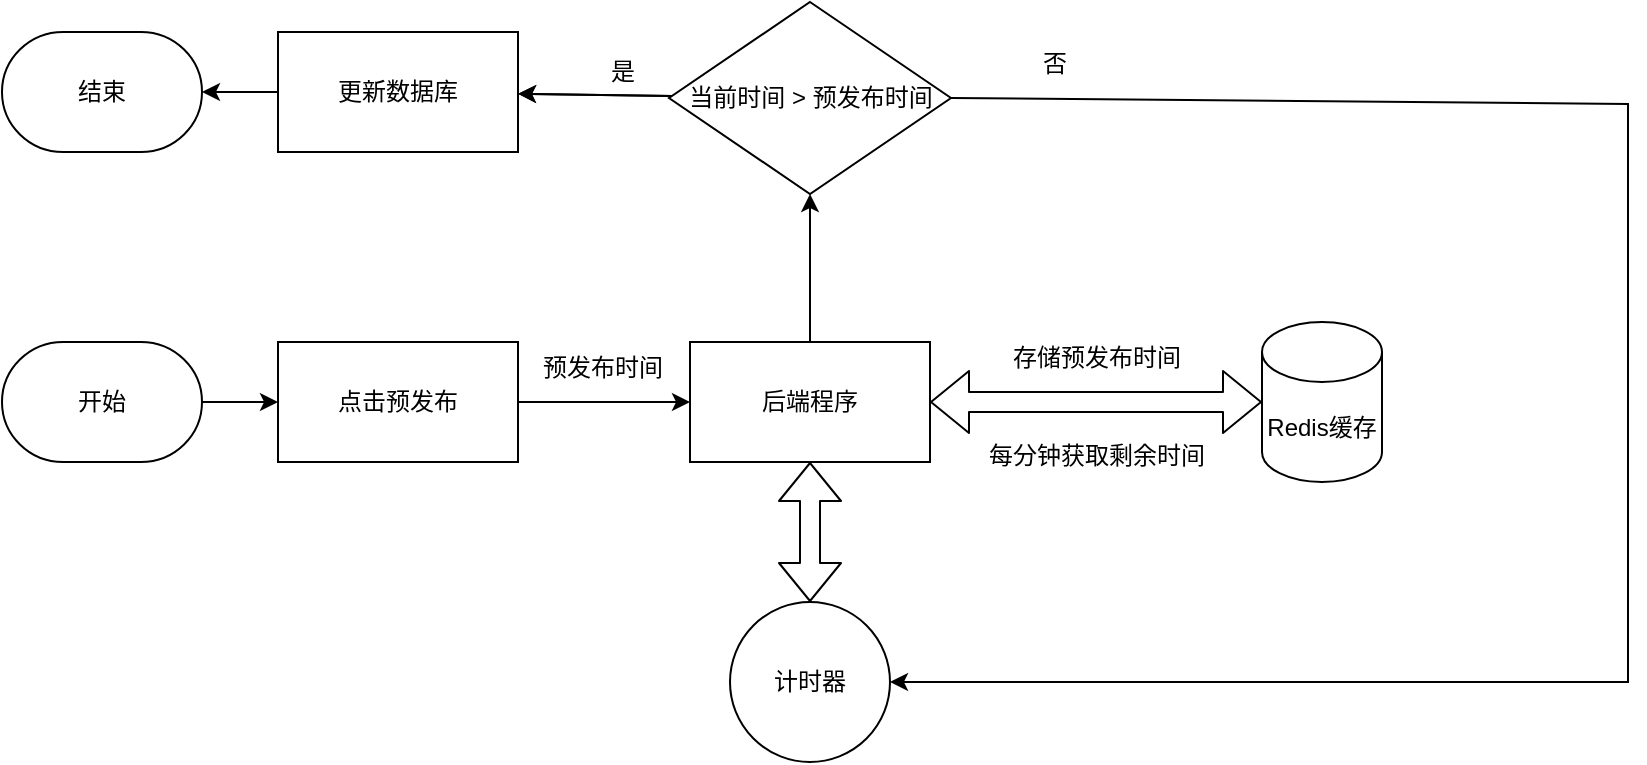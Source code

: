 <mxfile scale="1" border="20">
    <diagram id="CX3G9Xh7dB3GCvSDx5av" name="第 1 页">
        <mxGraphModel dx="967" dy="571" grid="0" gridSize="10" guides="1" tooltips="1" connect="1" arrows="1" fold="1" page="1" pageScale="1" pageWidth="1169" pageHeight="827" background="#ffffff" math="0" shadow="0">
            <root>
                <mxCell id="0"/>
                <mxCell id="1" parent="0"/>
                <mxCell id="249" value="" style="edgeStyle=none;html=1;strokeColor=#000000;strokeWidth=1;" parent="1" source="247" target="248" edge="1">
                    <mxGeometry relative="1" as="geometry"/>
                </mxCell>
                <mxCell id="247" value="点击预发布" style="rounded=0;whiteSpace=wrap;html=1;fillColor=#FFFFFF;strokeColor=#000000;fontColor=#000000;strokeWidth=1;" parent="1" vertex="1">
                    <mxGeometry x="171" y="231" width="120" height="60" as="geometry"/>
                </mxCell>
                <mxCell id="274" style="edgeStyle=none;html=1;exitX=0.5;exitY=0;exitDx=0;exitDy=0;entryX=0.5;entryY=1;entryDx=0;entryDy=0;strokeColor=#000000;fontFamily=Helvetica;fontSize=12;fontColor=default;strokeWidth=1;" parent="1" source="248" target="273" edge="1">
                    <mxGeometry relative="1" as="geometry"/>
                </mxCell>
                <mxCell id="248" value="后端程序" style="rounded=0;whiteSpace=wrap;html=1;fillColor=#FFFFFF;strokeColor=#000000;fontColor=#000000;strokeWidth=1;" parent="1" vertex="1">
                    <mxGeometry x="377" y="231" width="120" height="60" as="geometry"/>
                </mxCell>
                <mxCell id="250" value="&lt;font color=&quot;#000000&quot;&gt;预发布时间&lt;/font&gt;" style="text;html=1;align=center;verticalAlign=middle;resizable=0;points=[];autosize=1;strokeColor=none;fillColor=none;strokeWidth=1;" parent="1" vertex="1">
                    <mxGeometry x="294" y="231" width="78" height="26" as="geometry"/>
                </mxCell>
                <mxCell id="251" value="Redis缓存" style="shape=cylinder3;whiteSpace=wrap;html=1;boundedLbl=1;backgroundOutline=1;size=15;fontColor=#000000;fillColor=#FFFFFF;strokeColor=#000000;strokeWidth=1;" parent="1" vertex="1">
                    <mxGeometry x="663" y="221" width="60" height="80" as="geometry"/>
                </mxCell>
                <mxCell id="252" value="" style="shape=flexArrow;endArrow=classic;startArrow=classic;html=1;strokeColor=#000000;fontColor=#000000;entryX=0;entryY=0.5;entryDx=0;entryDy=0;entryPerimeter=0;exitX=1;exitY=0.5;exitDx=0;exitDy=0;strokeWidth=1;" parent="1" source="248" target="251" edge="1">
                    <mxGeometry width="100" height="100" relative="1" as="geometry">
                        <mxPoint x="484" y="456" as="sourcePoint"/>
                        <mxPoint x="584" y="356" as="targetPoint"/>
                    </mxGeometry>
                </mxCell>
                <mxCell id="265" value="计时器" style="ellipse;whiteSpace=wrap;html=1;rounded=0;fillColor=#FFFFFF;strokeColor=#000000;fontColor=#000000;strokeWidth=1;" parent="1" vertex="1">
                    <mxGeometry x="397" y="361" width="80" height="80" as="geometry"/>
                </mxCell>
                <mxCell id="269" value="" style="shape=flexArrow;endArrow=classic;startArrow=classic;html=1;strokeColor=#000000;fontColor=#000000;entryX=0.5;entryY=0;entryDx=0;entryDy=0;exitX=0.5;exitY=1;exitDx=0;exitDy=0;strokeWidth=1;" parent="1" source="248" target="265" edge="1">
                    <mxGeometry width="100" height="100" relative="1" as="geometry">
                        <mxPoint x="507" y="271" as="sourcePoint"/>
                        <mxPoint x="644" y="271" as="targetPoint"/>
                        <Array as="points"/>
                    </mxGeometry>
                </mxCell>
                <mxCell id="272" value="&lt;font color=&quot;#000000&quot;&gt;存储预发布时间&lt;/font&gt;" style="text;html=1;align=center;verticalAlign=middle;resizable=0;points=[];autosize=1;strokeColor=none;fillColor=none;strokeWidth=1;" parent="1" vertex="1">
                    <mxGeometry x="529" y="226" width="102" height="26" as="geometry"/>
                </mxCell>
                <mxCell id="287" value="" style="edgeStyle=none;html=1;strokeColor=#000000;strokeWidth=1;fontColor=#000000;" edge="1" parent="1" source="273" target="286">
                    <mxGeometry relative="1" as="geometry"/>
                </mxCell>
                <mxCell id="292" value="" style="edgeStyle=none;html=1;strokeColor=#000000;strokeWidth=1;fontColor=#000000;" edge="1" parent="1" source="273" target="286">
                    <mxGeometry relative="1" as="geometry"/>
                </mxCell>
                <mxCell id="294" style="edgeStyle=none;html=1;exitX=1;exitY=0.5;exitDx=0;exitDy=0;entryX=1;entryY=0.5;entryDx=0;entryDy=0;strokeColor=#000000;strokeWidth=1;fontColor=#000000;rounded=0;" edge="1" parent="1" source="273" target="265">
                    <mxGeometry relative="1" as="geometry">
                        <Array as="points">
                            <mxPoint x="846" y="112"/>
                            <mxPoint x="846" y="401"/>
                        </Array>
                    </mxGeometry>
                </mxCell>
                <mxCell id="273" value="当前时间 &amp;gt; 预发布时间" style="rhombus;whiteSpace=wrap;html=1;rounded=0;strokeColor=#000000;fontFamily=Helvetica;fontSize=12;fontColor=#000000;fillColor=#FFFFFF;strokeWidth=1;" parent="1" vertex="1">
                    <mxGeometry x="366.5" y="61" width="141" height="96" as="geometry"/>
                </mxCell>
                <mxCell id="281" style="edgeStyle=none;html=1;exitX=1;exitY=0.5;exitDx=0;exitDy=0;exitPerimeter=0;entryX=0;entryY=0.5;entryDx=0;entryDy=0;fontColor=#000000;strokeColor=#000000;strokeWidth=1;" edge="1" parent="1" source="280" target="247">
                    <mxGeometry relative="1" as="geometry"/>
                </mxCell>
                <mxCell id="280" value="开始" style="strokeWidth=1;html=1;shape=mxgraph.flowchart.terminator;whiteSpace=wrap;strokeColor=#000000;fontColor=#000000;fillColor=#FFFFFF;" vertex="1" parent="1">
                    <mxGeometry x="33" y="231" width="100" height="60" as="geometry"/>
                </mxCell>
                <mxCell id="283" value="每分钟获取剩余时间" style="text;html=1;align=center;verticalAlign=middle;resizable=0;points=[];autosize=1;strokeColor=none;fillColor=none;fontColor=#000000;" vertex="1" parent="1">
                    <mxGeometry x="517" y="275" width="126" height="26" as="geometry"/>
                </mxCell>
                <mxCell id="291" style="edgeStyle=none;html=1;exitX=0;exitY=0.5;exitDx=0;exitDy=0;entryX=1;entryY=0.5;entryDx=0;entryDy=0;entryPerimeter=0;strokeColor=#000000;strokeWidth=1;fontColor=#000000;" edge="1" parent="1" source="286" target="288">
                    <mxGeometry relative="1" as="geometry"/>
                </mxCell>
                <mxCell id="286" value="更新数据库" style="whiteSpace=wrap;html=1;fillColor=#FFFFFF;strokeColor=#000000;fontColor=#000000;rounded=0;strokeWidth=1;" vertex="1" parent="1">
                    <mxGeometry x="171" y="76" width="120" height="60" as="geometry"/>
                </mxCell>
                <mxCell id="288" value="结束" style="strokeWidth=1;html=1;shape=mxgraph.flowchart.terminator;whiteSpace=wrap;strokeColor=#000000;fontColor=#000000;fillColor=#FFFFFF;" vertex="1" parent="1">
                    <mxGeometry x="33" y="76" width="100" height="60" as="geometry"/>
                </mxCell>
                <mxCell id="293" value="是" style="text;html=1;align=center;verticalAlign=middle;resizable=0;points=[];autosize=1;strokeColor=none;fillColor=none;fontColor=#000000;" vertex="1" parent="1">
                    <mxGeometry x="328" y="83" width="30" height="26" as="geometry"/>
                </mxCell>
                <mxCell id="295" value="否" style="text;html=1;align=center;verticalAlign=middle;resizable=0;points=[];autosize=1;strokeColor=none;fillColor=none;fontColor=#000000;" vertex="1" parent="1">
                    <mxGeometry x="544" y="79" width="30" height="26" as="geometry"/>
                </mxCell>
            </root>
        </mxGraphModel>
    </diagram>
</mxfile>